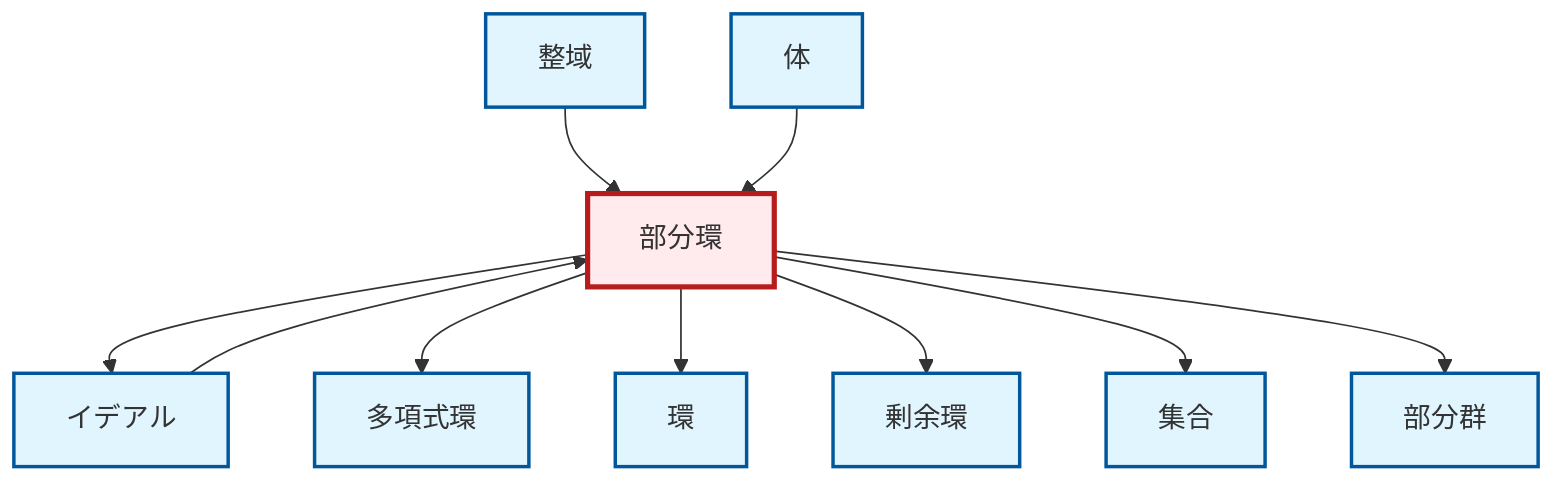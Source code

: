graph TD
    classDef definition fill:#e1f5fe,stroke:#01579b,stroke-width:2px
    classDef theorem fill:#f3e5f5,stroke:#4a148c,stroke-width:2px
    classDef axiom fill:#fff3e0,stroke:#e65100,stroke-width:2px
    classDef example fill:#e8f5e9,stroke:#1b5e20,stroke-width:2px
    classDef current fill:#ffebee,stroke:#b71c1c,stroke-width:3px
    def-integral-domain["整域"]:::definition
    def-set["集合"]:::definition
    def-field["体"]:::definition
    def-subring["部分環"]:::definition
    def-subgroup["部分群"]:::definition
    def-ideal["イデアル"]:::definition
    def-quotient-ring["剰余環"]:::definition
    def-ring["環"]:::definition
    def-polynomial-ring["多項式環"]:::definition
    def-integral-domain --> def-subring
    def-ideal --> def-subring
    def-subring --> def-ideal
    def-field --> def-subring
    def-subring --> def-polynomial-ring
    def-subring --> def-ring
    def-subring --> def-quotient-ring
    def-subring --> def-set
    def-subring --> def-subgroup
    class def-subring current